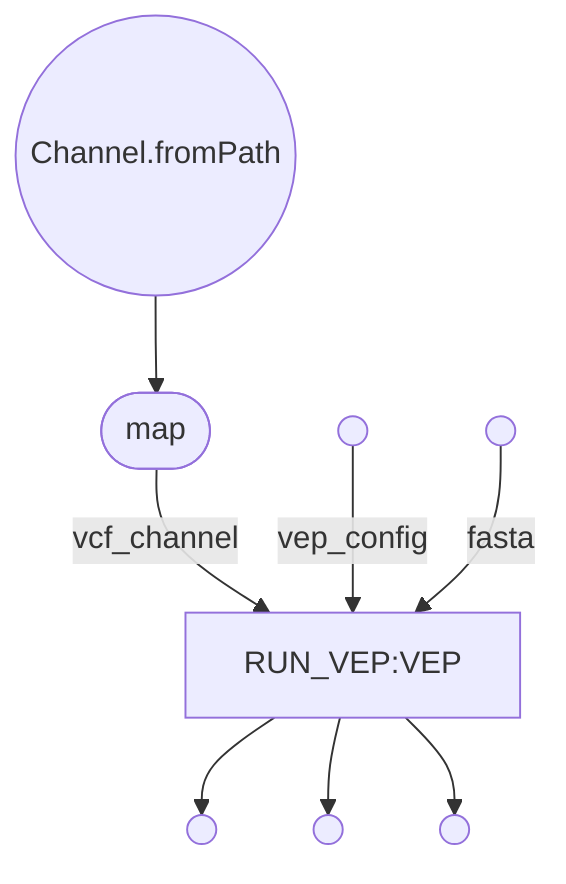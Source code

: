 flowchart TD
    p0((Channel.fromPath))
    p1([map])
    p2(( ))
    p3(( ))
    p4[RUN_VEP:VEP]
    p5(( ))
    p6(( ))
    p7(( ))
    p0 --> p1
    p1 -->|vcf_channel| p4
    p2 -->|vep_config| p4
    p3 -->|fasta| p4
    p4 --> p7
    p4 --> p6
    p4 --> p5